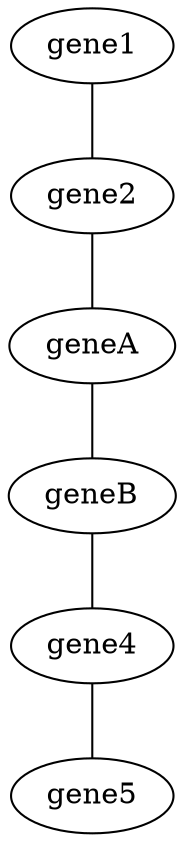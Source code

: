 strict graph "" {
gene1;
gene2;
geneA;
geneB;
gene4;
gene5;
gene1 -- gene2;
gene2 -- geneA;
geneA -- geneB;
gene4 -- gene5;
geneB -- gene4;
}
